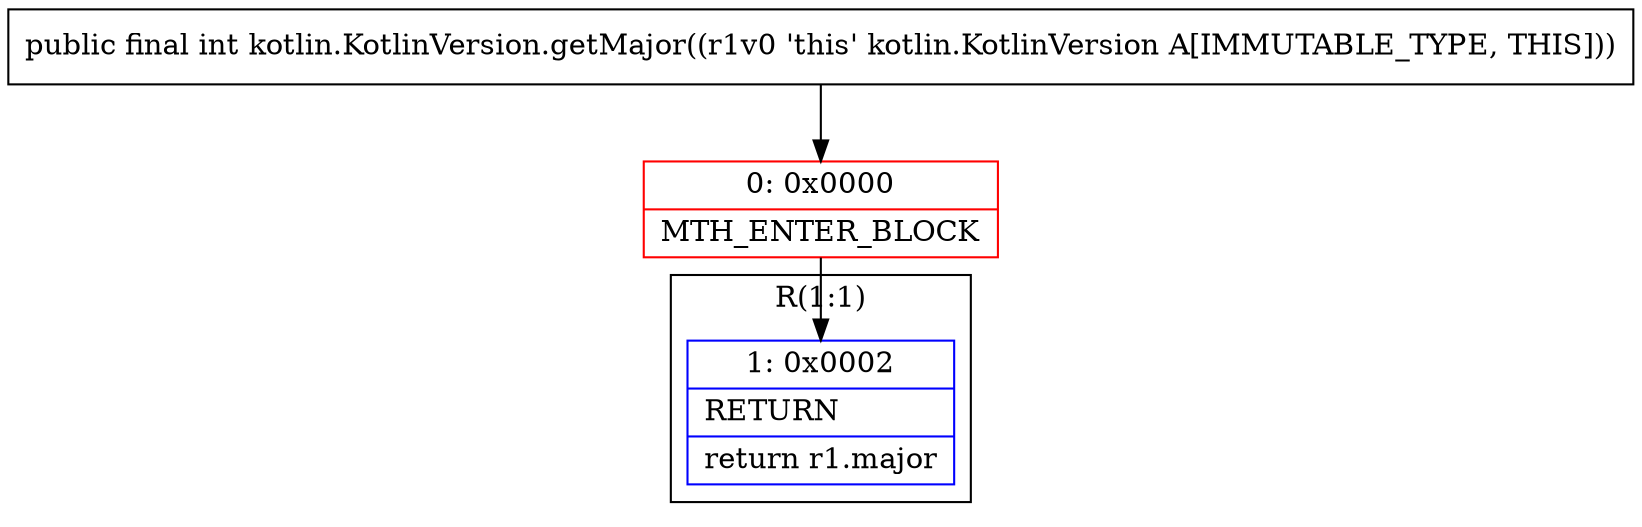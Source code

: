 digraph "CFG forkotlin.KotlinVersion.getMajor()I" {
subgraph cluster_Region_1833865525 {
label = "R(1:1)";
node [shape=record,color=blue];
Node_1 [shape=record,label="{1\:\ 0x0002|RETURN\l|return r1.major\l}"];
}
Node_0 [shape=record,color=red,label="{0\:\ 0x0000|MTH_ENTER_BLOCK\l}"];
MethodNode[shape=record,label="{public final int kotlin.KotlinVersion.getMajor((r1v0 'this' kotlin.KotlinVersion A[IMMUTABLE_TYPE, THIS])) }"];
MethodNode -> Node_0;
Node_0 -> Node_1;
}

